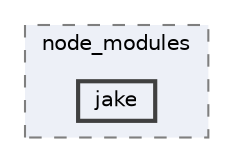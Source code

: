 digraph "pkiclassroomrescheduler/src/main/frontend/node_modules/jake"
{
 // LATEX_PDF_SIZE
  bgcolor="transparent";
  edge [fontname=Helvetica,fontsize=10,labelfontname=Helvetica,labelfontsize=10];
  node [fontname=Helvetica,fontsize=10,shape=box,height=0.2,width=0.4];
  compound=true
  subgraph clusterdir_72953eda66ccb3a2722c28e1c3e6c23b {
    graph [ bgcolor="#edf0f7", pencolor="grey50", label="node_modules", fontname=Helvetica,fontsize=10 style="filled,dashed", URL="dir_72953eda66ccb3a2722c28e1c3e6c23b.html",tooltip=""]
  dir_f6ef62019f5f1741a38173728d6af33e [label="jake", fillcolor="#edf0f7", color="grey25", style="filled,bold", URL="dir_f6ef62019f5f1741a38173728d6af33e.html",tooltip=""];
  }
}
